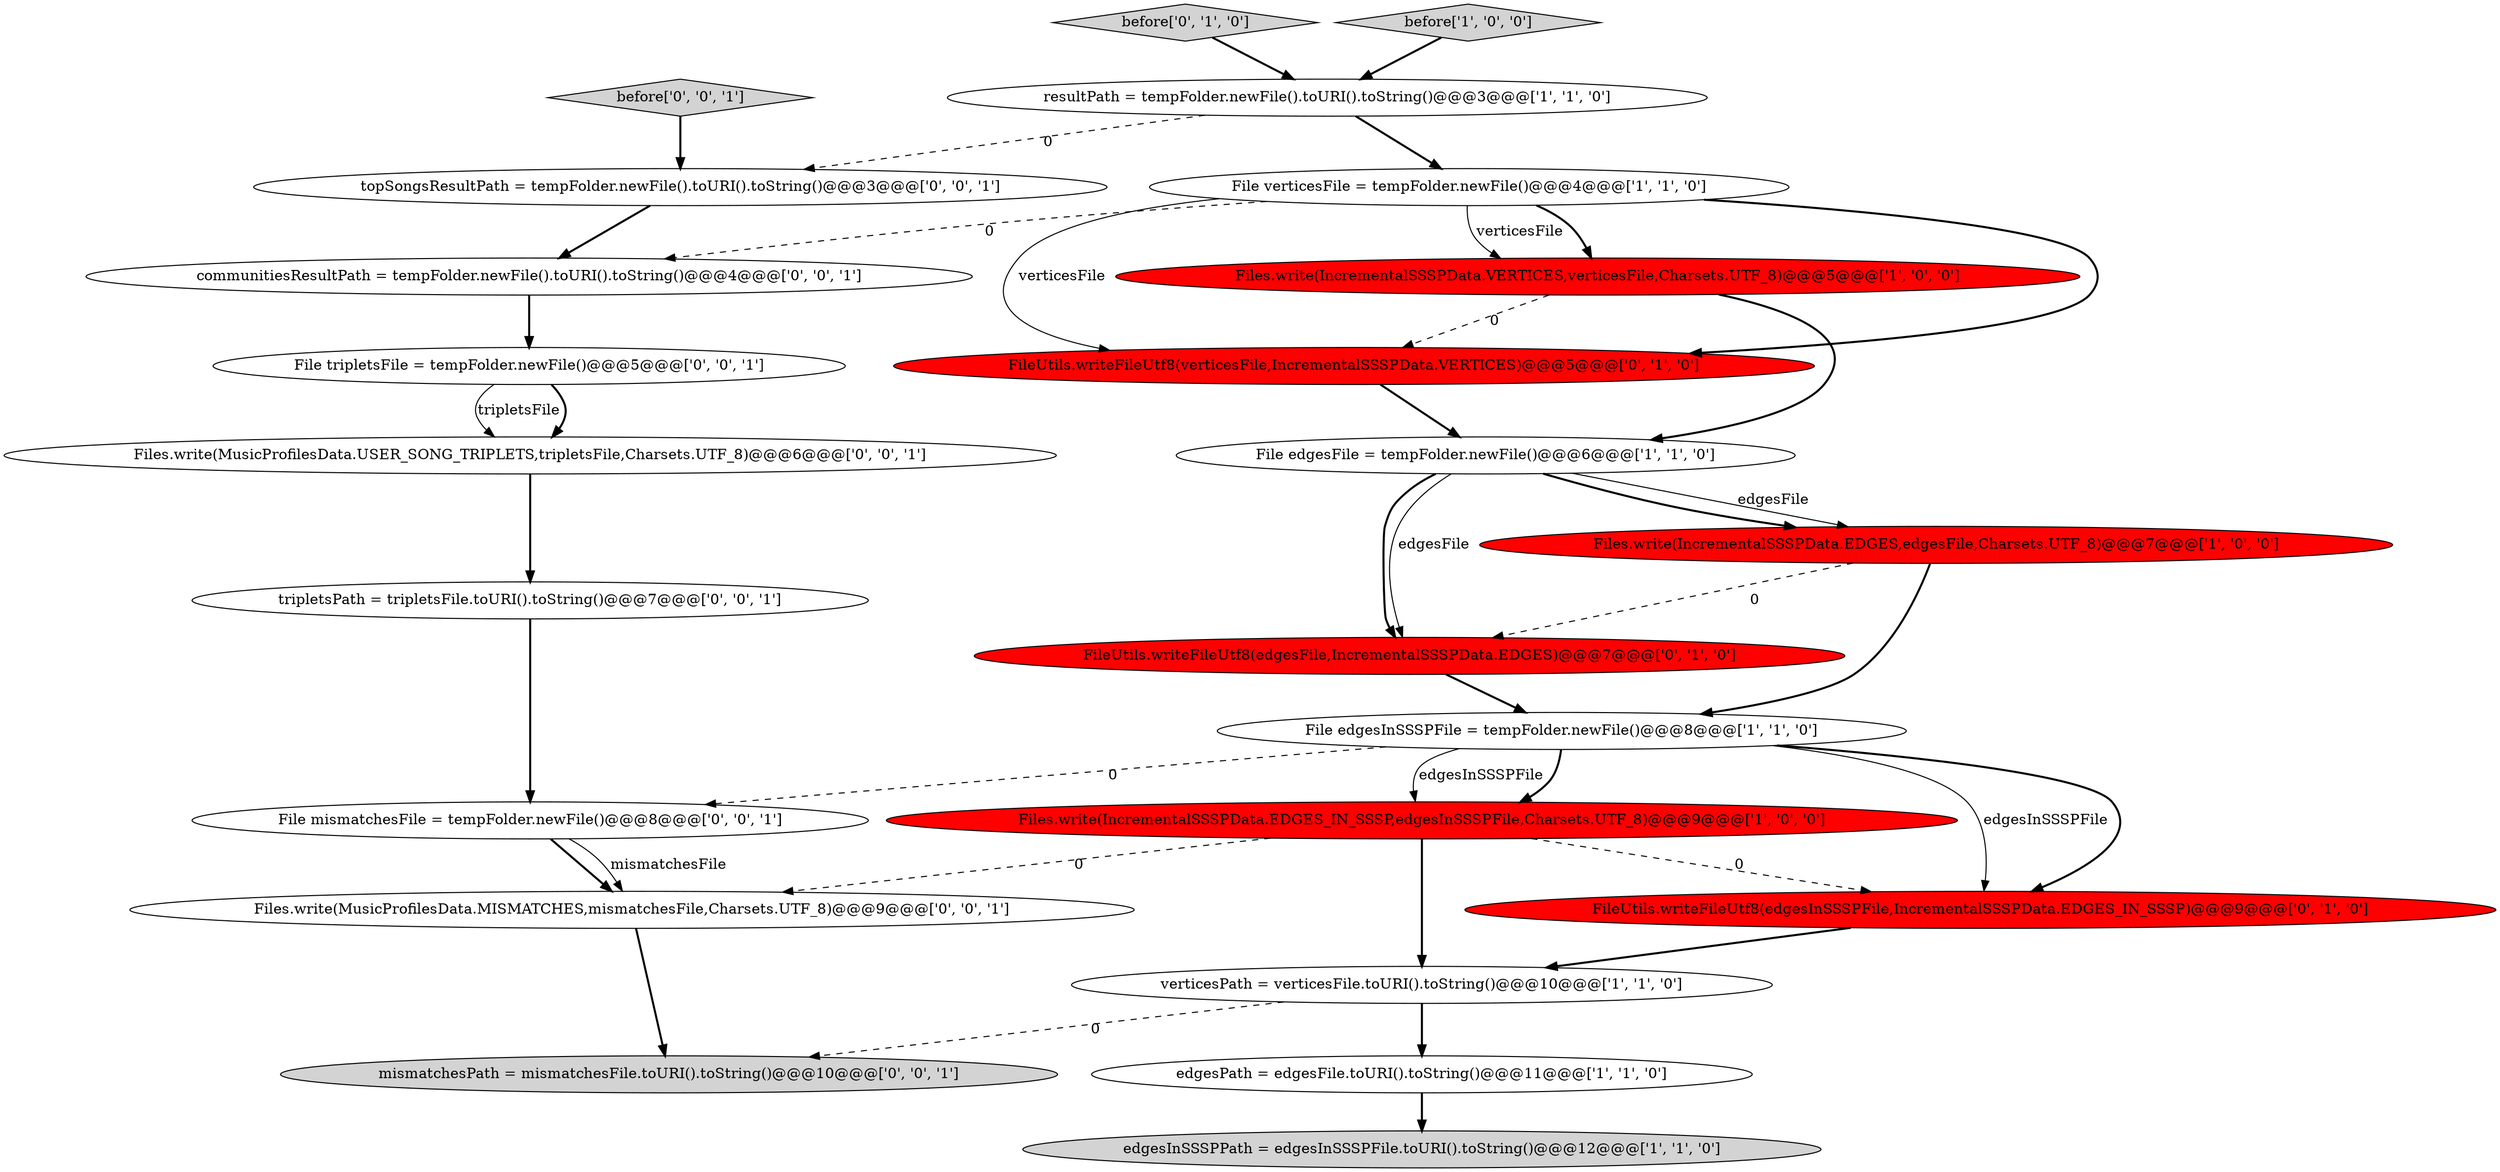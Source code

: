 digraph {
14 [style = filled, label = "FileUtils.writeFileUtf8(verticesFile,IncrementalSSSPData.VERTICES)@@@5@@@['0', '1', '0']", fillcolor = red, shape = ellipse image = "AAA1AAABBB2BBB"];
19 [style = filled, label = "topSongsResultPath = tempFolder.newFile().toURI().toString()@@@3@@@['0', '0', '1']", fillcolor = white, shape = ellipse image = "AAA0AAABBB3BBB"];
3 [style = filled, label = "edgesPath = edgesFile.toURI().toString()@@@11@@@['1', '1', '0']", fillcolor = white, shape = ellipse image = "AAA0AAABBB1BBB"];
22 [style = filled, label = "Files.write(MusicProfilesData.USER_SONG_TRIPLETS,tripletsFile,Charsets.UTF_8)@@@6@@@['0', '0', '1']", fillcolor = white, shape = ellipse image = "AAA0AAABBB3BBB"];
7 [style = filled, label = "edgesInSSSPPath = edgesInSSSPFile.toURI().toString()@@@12@@@['1', '1', '0']", fillcolor = lightgray, shape = ellipse image = "AAA0AAABBB1BBB"];
6 [style = filled, label = "Files.write(IncrementalSSSPData.EDGES_IN_SSSP,edgesInSSSPFile,Charsets.UTF_8)@@@9@@@['1', '0', '0']", fillcolor = red, shape = ellipse image = "AAA1AAABBB1BBB"];
11 [style = filled, label = "FileUtils.writeFileUtf8(edgesFile,IncrementalSSSPData.EDGES)@@@7@@@['0', '1', '0']", fillcolor = red, shape = ellipse image = "AAA1AAABBB2BBB"];
17 [style = filled, label = "Files.write(MusicProfilesData.MISMATCHES,mismatchesFile,Charsets.UTF_8)@@@9@@@['0', '0', '1']", fillcolor = white, shape = ellipse image = "AAA0AAABBB3BBB"];
20 [style = filled, label = "File mismatchesFile = tempFolder.newFile()@@@8@@@['0', '0', '1']", fillcolor = white, shape = ellipse image = "AAA0AAABBB3BBB"];
23 [style = filled, label = "tripletsPath = tripletsFile.toURI().toString()@@@7@@@['0', '0', '1']", fillcolor = white, shape = ellipse image = "AAA0AAABBB3BBB"];
10 [style = filled, label = "File edgesFile = tempFolder.newFile()@@@6@@@['1', '1', '0']", fillcolor = white, shape = ellipse image = "AAA0AAABBB1BBB"];
1 [style = filled, label = "Files.write(IncrementalSSSPData.EDGES,edgesFile,Charsets.UTF_8)@@@7@@@['1', '0', '0']", fillcolor = red, shape = ellipse image = "AAA1AAABBB1BBB"];
0 [style = filled, label = "resultPath = tempFolder.newFile().toURI().toString()@@@3@@@['1', '1', '0']", fillcolor = white, shape = ellipse image = "AAA0AAABBB1BBB"];
12 [style = filled, label = "FileUtils.writeFileUtf8(edgesInSSSPFile,IncrementalSSSPData.EDGES_IN_SSSP)@@@9@@@['0', '1', '0']", fillcolor = red, shape = ellipse image = "AAA1AAABBB2BBB"];
21 [style = filled, label = "mismatchesPath = mismatchesFile.toURI().toString()@@@10@@@['0', '0', '1']", fillcolor = lightgray, shape = ellipse image = "AAA0AAABBB3BBB"];
13 [style = filled, label = "before['0', '1', '0']", fillcolor = lightgray, shape = diamond image = "AAA0AAABBB2BBB"];
15 [style = filled, label = "communitiesResultPath = tempFolder.newFile().toURI().toString()@@@4@@@['0', '0', '1']", fillcolor = white, shape = ellipse image = "AAA0AAABBB3BBB"];
5 [style = filled, label = "File verticesFile = tempFolder.newFile()@@@4@@@['1', '1', '0']", fillcolor = white, shape = ellipse image = "AAA0AAABBB1BBB"];
18 [style = filled, label = "before['0', '0', '1']", fillcolor = lightgray, shape = diamond image = "AAA0AAABBB3BBB"];
8 [style = filled, label = "Files.write(IncrementalSSSPData.VERTICES,verticesFile,Charsets.UTF_8)@@@5@@@['1', '0', '0']", fillcolor = red, shape = ellipse image = "AAA1AAABBB1BBB"];
2 [style = filled, label = "verticesPath = verticesFile.toURI().toString()@@@10@@@['1', '1', '0']", fillcolor = white, shape = ellipse image = "AAA0AAABBB1BBB"];
4 [style = filled, label = "before['1', '0', '0']", fillcolor = lightgray, shape = diamond image = "AAA0AAABBB1BBB"];
9 [style = filled, label = "File edgesInSSSPFile = tempFolder.newFile()@@@8@@@['1', '1', '0']", fillcolor = white, shape = ellipse image = "AAA0AAABBB1BBB"];
16 [style = filled, label = "File tripletsFile = tempFolder.newFile()@@@5@@@['0', '0', '1']", fillcolor = white, shape = ellipse image = "AAA0AAABBB3BBB"];
9->20 [style = dashed, label="0"];
5->8 [style = bold, label=""];
8->10 [style = bold, label=""];
23->20 [style = bold, label=""];
20->17 [style = bold, label=""];
9->12 [style = solid, label="edgesInSSSPFile"];
0->19 [style = dashed, label="0"];
2->3 [style = bold, label=""];
18->19 [style = bold, label=""];
14->10 [style = bold, label=""];
10->11 [style = solid, label="edgesFile"];
6->17 [style = dashed, label="0"];
5->14 [style = bold, label=""];
8->14 [style = dashed, label="0"];
16->22 [style = bold, label=""];
11->9 [style = bold, label=""];
15->16 [style = bold, label=""];
22->23 [style = bold, label=""];
10->1 [style = solid, label="edgesFile"];
1->9 [style = bold, label=""];
4->0 [style = bold, label=""];
9->6 [style = bold, label=""];
6->2 [style = bold, label=""];
16->22 [style = solid, label="tripletsFile"];
6->12 [style = dashed, label="0"];
12->2 [style = bold, label=""];
9->6 [style = solid, label="edgesInSSSPFile"];
3->7 [style = bold, label=""];
2->21 [style = dashed, label="0"];
20->17 [style = solid, label="mismatchesFile"];
1->11 [style = dashed, label="0"];
9->12 [style = bold, label=""];
19->15 [style = bold, label=""];
10->1 [style = bold, label=""];
5->15 [style = dashed, label="0"];
17->21 [style = bold, label=""];
5->8 [style = solid, label="verticesFile"];
0->5 [style = bold, label=""];
13->0 [style = bold, label=""];
10->11 [style = bold, label=""];
5->14 [style = solid, label="verticesFile"];
}
